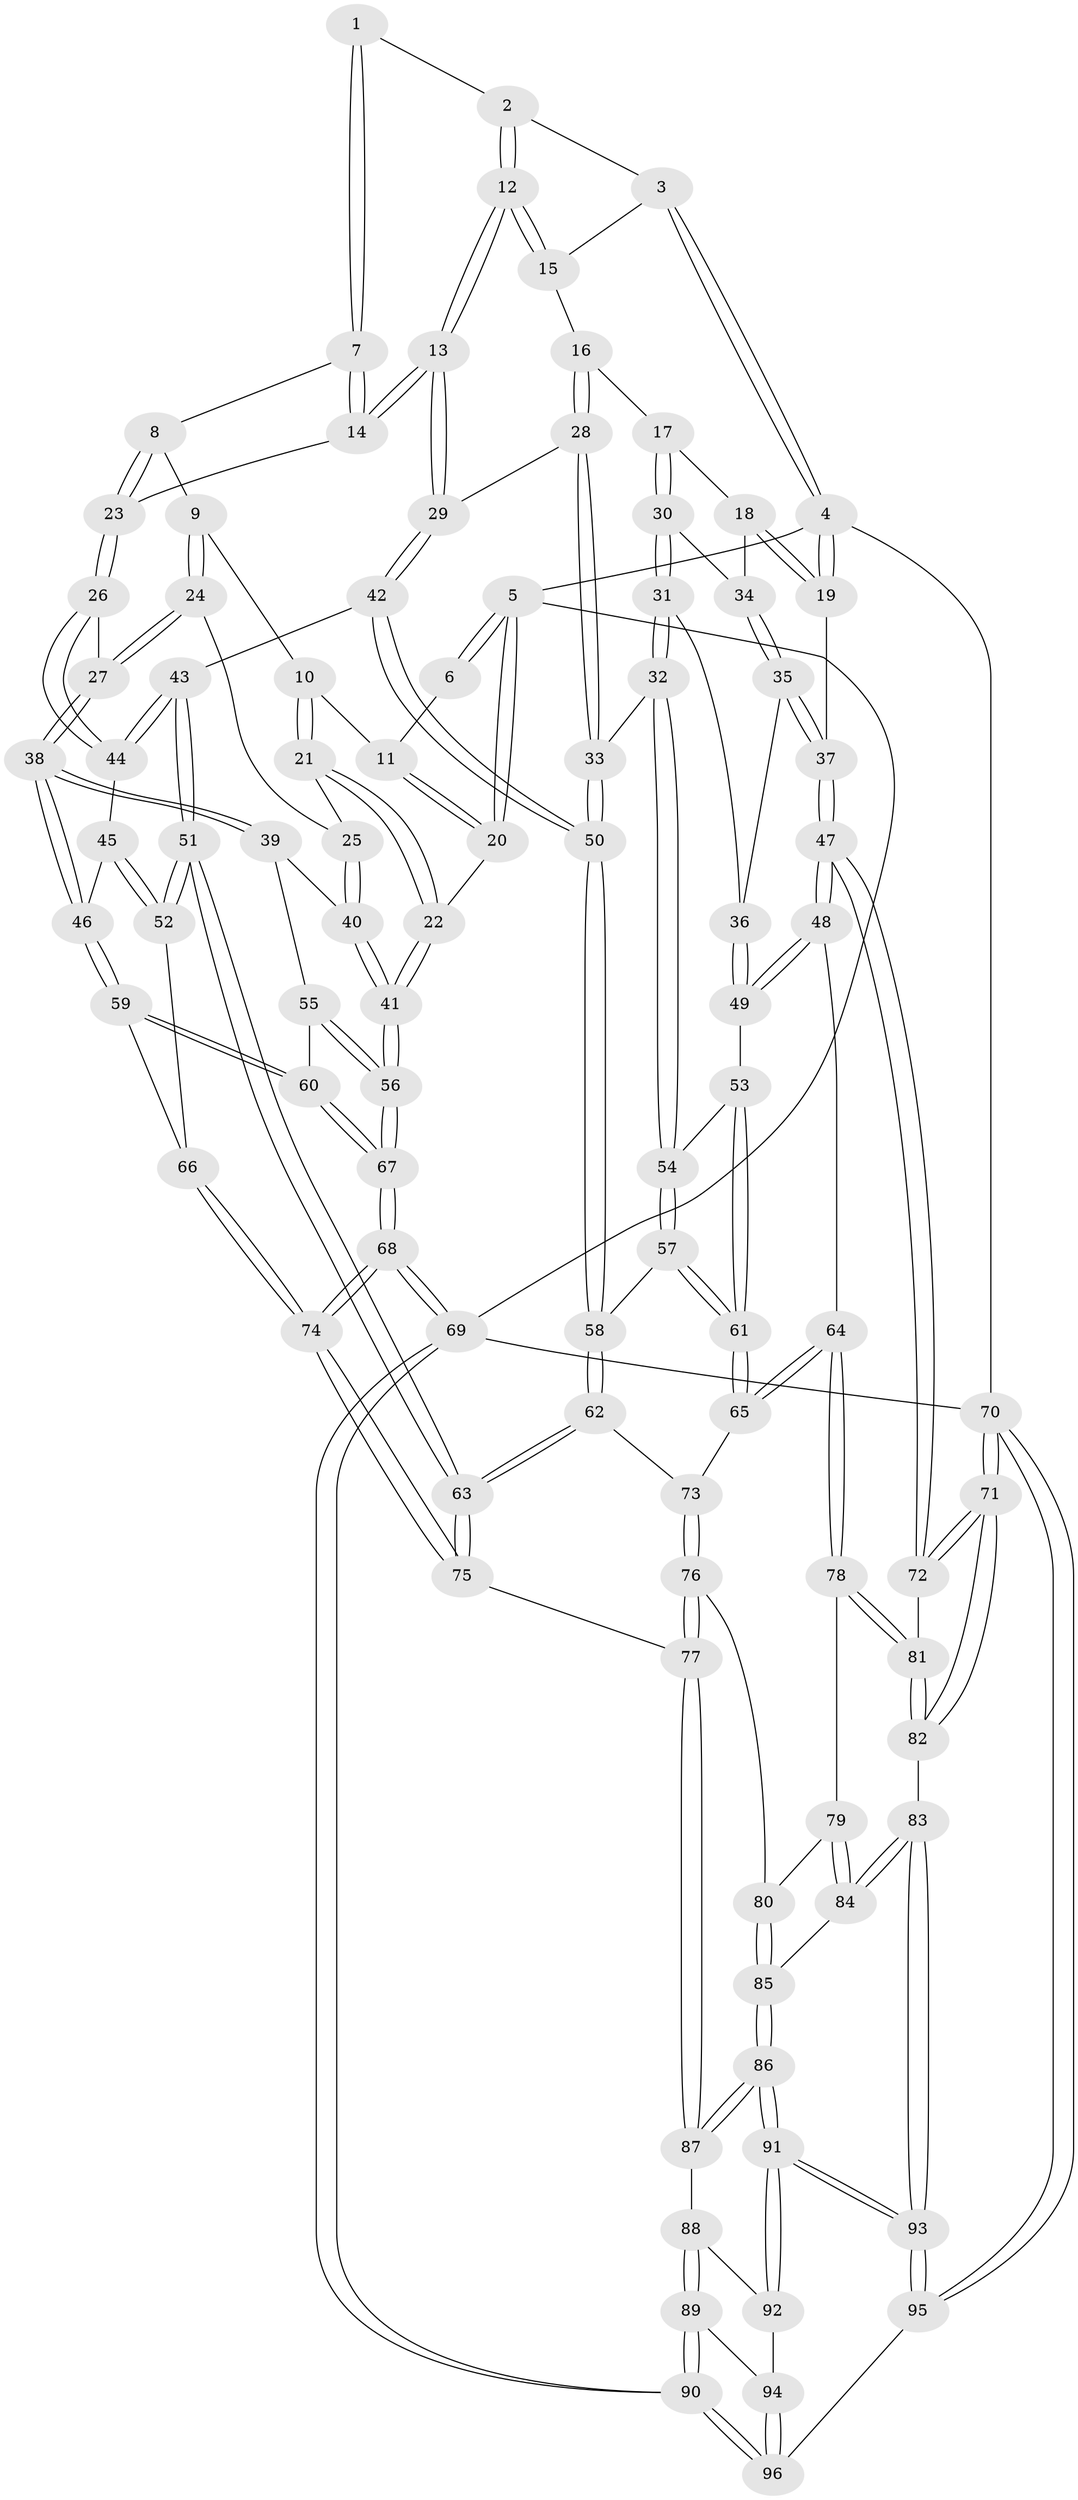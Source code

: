 // coarse degree distribution, {4: 0.22058823529411764, 2: 0.04411764705882353, 3: 0.7352941176470589}
// Generated by graph-tools (version 1.1) at 2025/38/03/04/25 23:38:35]
// undirected, 96 vertices, 237 edges
graph export_dot {
  node [color=gray90,style=filled];
  1 [pos="+0.3902570119144074+0"];
  2 [pos="+0.5354940111648363+0"];
  3 [pos="+0.6679352105187933+0"];
  4 [pos="+1+0"];
  5 [pos="+0+0"];
  6 [pos="+0+0"];
  7 [pos="+0.3722036456422625+0"];
  8 [pos="+0.2022124881029888+0.11594624467781568"];
  9 [pos="+0.17446094471629675+0.1256571984549936"];
  10 [pos="+0.10114296959496068+0.07574075986791405"];
  11 [pos="+0.09443516327873543+0.06568302493878105"];
  12 [pos="+0.47471510101262476+0.19154128375105853"];
  13 [pos="+0.46756452254237024+0.23233980102368504"];
  14 [pos="+0.37703117078223086+0.20505431231488788"];
  15 [pos="+0.6745521398759426+0"];
  16 [pos="+0.6996918209204126+0.07878425552455891"];
  17 [pos="+0.730608635013712+0.11116842224607366"];
  18 [pos="+0.9363337445217218+0.09378757858869098"];
  19 [pos="+1+0"];
  20 [pos="+0+0.23001686623909287"];
  21 [pos="+0+0.22842183687131815"];
  22 [pos="+0+0.26375169587315705"];
  23 [pos="+0.3738402676587407+0.2062054939987434"];
  24 [pos="+0.15975923993418178+0.1934435373426802"];
  25 [pos="+0.08831014274099507+0.24600267765077313"];
  26 [pos="+0.29263346786790306+0.29060101178196424"];
  27 [pos="+0.2555612016132959+0.29949945102080155"];
  28 [pos="+0.5273534413447859+0.2659875411927921"];
  29 [pos="+0.5221057888156257+0.2666683599688137"];
  30 [pos="+0.7712324545654609+0.1741204369086197"];
  31 [pos="+0.7199226148799771+0.34460679936926264"];
  32 [pos="+0.7024396463342554+0.3588796915781191"];
  33 [pos="+0.6381706914351101+0.3461938262249109"];
  34 [pos="+0.8442787647850509+0.21036560849393363"];
  35 [pos="+0.9272631941019301+0.282027559132772"];
  36 [pos="+0.8340483638239778+0.34437073852938926"];
  37 [pos="+1+0.3253939716234631"];
  38 [pos="+0.19010739731401075+0.371545594730232"];
  39 [pos="+0.1409211167940821+0.36927284215361"];
  40 [pos="+0.12776449223174413+0.35408752310507574"];
  41 [pos="+0+0.3186812544558622"];
  42 [pos="+0.4902655848397638+0.33979483312927866"];
  43 [pos="+0.4334545853105062+0.4214031084796358"];
  44 [pos="+0.3413540018341707+0.37587080452494687"];
  45 [pos="+0.32361840753365856+0.3972689266036229"];
  46 [pos="+0.2354727496148416+0.4571168149001345"];
  47 [pos="+1+0.5596598098056299"];
  48 [pos="+0.952644165472787+0.5612497533833954"];
  49 [pos="+0.8378499937849545+0.4573082002580784"];
  50 [pos="+0.5846729115639082+0.4862610366034836"];
  51 [pos="+0.4269660295431511+0.5672366464054405"];
  52 [pos="+0.33161344772819795+0.5353018434107142"];
  53 [pos="+0.7430117318033775+0.4379626480359089"];
  54 [pos="+0.7214603091693816+0.4192699120929551"];
  55 [pos="+0.13414052009392952+0.3774415235057368"];
  56 [pos="+0+0.586461219765897"];
  57 [pos="+0.6462903363124068+0.515354909439603"];
  58 [pos="+0.5821344328591878+0.52570051485846"];
  59 [pos="+0.24349764889569492+0.4998329012033706"];
  60 [pos="+0.12562188133601818+0.5739540664397835"];
  61 [pos="+0.7506858552510496+0.5756379078561862"];
  62 [pos="+0.5580863174163023+0.5491882917037308"];
  63 [pos="+0.4408096831783298+0.5869961906455022"];
  64 [pos="+0.7940718566010798+0.6256206573186074"];
  65 [pos="+0.7839106616984807+0.6211055957906512"];
  66 [pos="+0.30496551740656586+0.5292000503794988"];
  67 [pos="+0+0.8318069746033535"];
  68 [pos="+0+1"];
  69 [pos="+0+1"];
  70 [pos="+1+1"];
  71 [pos="+1+1"];
  72 [pos="+1+0.5738980391206605"];
  73 [pos="+0.6620503025436683+0.6439630918558513"];
  74 [pos="+0.0727859301010398+0.8979818011030171"];
  75 [pos="+0.43311281159582626+0.661878464581922"];
  76 [pos="+0.603673302665603+0.7540673854609041"];
  77 [pos="+0.5108686911417395+0.7488591584567649"];
  78 [pos="+0.7851804993819589+0.6899174743501435"];
  79 [pos="+0.6443842856157493+0.7754025970471716"];
  80 [pos="+0.6314988694273518+0.7728076548852632"];
  81 [pos="+0.8204507186026131+0.8113478636456234"];
  82 [pos="+0.8166921501086538+0.8687371433748279"];
  83 [pos="+0.7874315439466403+0.8775004595892227"];
  84 [pos="+0.752157352354874+0.8617843250551259"];
  85 [pos="+0.6183258655397765+0.8947963648751075"];
  86 [pos="+0.6071871260630273+0.9114676324668659"];
  87 [pos="+0.5092853176506774+0.7593606673532233"];
  88 [pos="+0.49921489069236447+0.7950543921393388"];
  89 [pos="+0.22137658485134554+1"];
  90 [pos="+0+1"];
  91 [pos="+0.5983117055015895+0.9365839158294689"];
  92 [pos="+0.5150516780006532+0.9048038755371164"];
  93 [pos="+0.6505358971164952+1"];
  94 [pos="+0.5008321090076955+0.9168424737454226"];
  95 [pos="+0.6316307854567651+1"];
  96 [pos="+0.5739992037287136+1"];
  1 -- 2;
  1 -- 7;
  1 -- 7;
  2 -- 3;
  2 -- 12;
  2 -- 12;
  3 -- 4;
  3 -- 4;
  3 -- 15;
  4 -- 5;
  4 -- 19;
  4 -- 19;
  4 -- 70;
  5 -- 6;
  5 -- 6;
  5 -- 20;
  5 -- 20;
  5 -- 69;
  6 -- 11;
  7 -- 8;
  7 -- 14;
  7 -- 14;
  8 -- 9;
  8 -- 23;
  8 -- 23;
  9 -- 10;
  9 -- 24;
  9 -- 24;
  10 -- 11;
  10 -- 21;
  10 -- 21;
  11 -- 20;
  11 -- 20;
  12 -- 13;
  12 -- 13;
  12 -- 15;
  12 -- 15;
  13 -- 14;
  13 -- 14;
  13 -- 29;
  13 -- 29;
  14 -- 23;
  15 -- 16;
  16 -- 17;
  16 -- 28;
  16 -- 28;
  17 -- 18;
  17 -- 30;
  17 -- 30;
  18 -- 19;
  18 -- 19;
  18 -- 34;
  19 -- 37;
  20 -- 22;
  21 -- 22;
  21 -- 22;
  21 -- 25;
  22 -- 41;
  22 -- 41;
  23 -- 26;
  23 -- 26;
  24 -- 25;
  24 -- 27;
  24 -- 27;
  25 -- 40;
  25 -- 40;
  26 -- 27;
  26 -- 44;
  26 -- 44;
  27 -- 38;
  27 -- 38;
  28 -- 29;
  28 -- 33;
  28 -- 33;
  29 -- 42;
  29 -- 42;
  30 -- 31;
  30 -- 31;
  30 -- 34;
  31 -- 32;
  31 -- 32;
  31 -- 36;
  32 -- 33;
  32 -- 54;
  32 -- 54;
  33 -- 50;
  33 -- 50;
  34 -- 35;
  34 -- 35;
  35 -- 36;
  35 -- 37;
  35 -- 37;
  36 -- 49;
  36 -- 49;
  37 -- 47;
  37 -- 47;
  38 -- 39;
  38 -- 39;
  38 -- 46;
  38 -- 46;
  39 -- 40;
  39 -- 55;
  40 -- 41;
  40 -- 41;
  41 -- 56;
  41 -- 56;
  42 -- 43;
  42 -- 50;
  42 -- 50;
  43 -- 44;
  43 -- 44;
  43 -- 51;
  43 -- 51;
  44 -- 45;
  45 -- 46;
  45 -- 52;
  45 -- 52;
  46 -- 59;
  46 -- 59;
  47 -- 48;
  47 -- 48;
  47 -- 72;
  47 -- 72;
  48 -- 49;
  48 -- 49;
  48 -- 64;
  49 -- 53;
  50 -- 58;
  50 -- 58;
  51 -- 52;
  51 -- 52;
  51 -- 63;
  51 -- 63;
  52 -- 66;
  53 -- 54;
  53 -- 61;
  53 -- 61;
  54 -- 57;
  54 -- 57;
  55 -- 56;
  55 -- 56;
  55 -- 60;
  56 -- 67;
  56 -- 67;
  57 -- 58;
  57 -- 61;
  57 -- 61;
  58 -- 62;
  58 -- 62;
  59 -- 60;
  59 -- 60;
  59 -- 66;
  60 -- 67;
  60 -- 67;
  61 -- 65;
  61 -- 65;
  62 -- 63;
  62 -- 63;
  62 -- 73;
  63 -- 75;
  63 -- 75;
  64 -- 65;
  64 -- 65;
  64 -- 78;
  64 -- 78;
  65 -- 73;
  66 -- 74;
  66 -- 74;
  67 -- 68;
  67 -- 68;
  68 -- 69;
  68 -- 69;
  68 -- 74;
  68 -- 74;
  69 -- 90;
  69 -- 90;
  69 -- 70;
  70 -- 71;
  70 -- 71;
  70 -- 95;
  70 -- 95;
  71 -- 72;
  71 -- 72;
  71 -- 82;
  71 -- 82;
  72 -- 81;
  73 -- 76;
  73 -- 76;
  74 -- 75;
  74 -- 75;
  75 -- 77;
  76 -- 77;
  76 -- 77;
  76 -- 80;
  77 -- 87;
  77 -- 87;
  78 -- 79;
  78 -- 81;
  78 -- 81;
  79 -- 80;
  79 -- 84;
  79 -- 84;
  80 -- 85;
  80 -- 85;
  81 -- 82;
  81 -- 82;
  82 -- 83;
  83 -- 84;
  83 -- 84;
  83 -- 93;
  83 -- 93;
  84 -- 85;
  85 -- 86;
  85 -- 86;
  86 -- 87;
  86 -- 87;
  86 -- 91;
  86 -- 91;
  87 -- 88;
  88 -- 89;
  88 -- 89;
  88 -- 92;
  89 -- 90;
  89 -- 90;
  89 -- 94;
  90 -- 96;
  90 -- 96;
  91 -- 92;
  91 -- 92;
  91 -- 93;
  91 -- 93;
  92 -- 94;
  93 -- 95;
  93 -- 95;
  94 -- 96;
  94 -- 96;
  95 -- 96;
}
